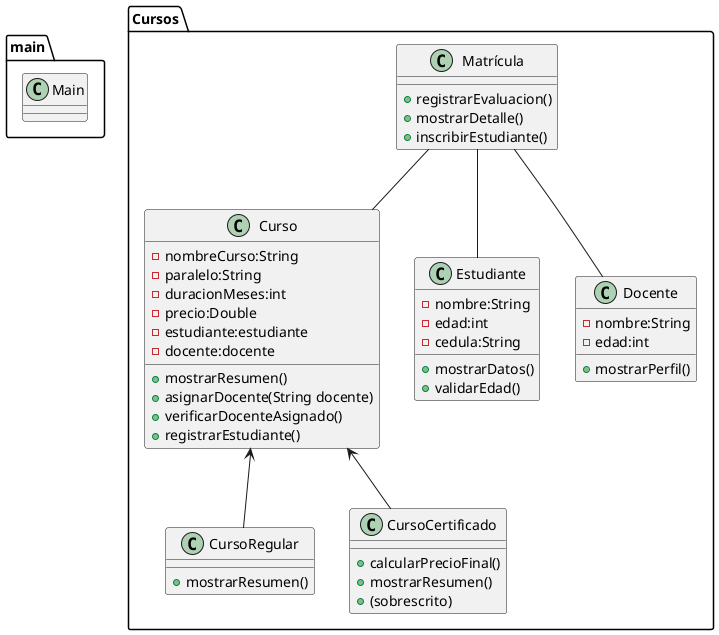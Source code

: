 @startuml

package main{
class Main{}
}


package Cursos{
class Matrícula{
+ registrarEvaluacion()
+ mostrarDetalle()
+ inscribirEstudiante()
}

class Curso{
- nombreCurso:String
- paralelo:String
- duracionMeses:int
- precio:Double
- estudiante:estudiante
- docente:docente
+ mostrarResumen()
+ asignarDocente(String docente)
+ verificarDocenteAsignado()
+ registrarEstudiante()
}

class CursoRegular{
+mostrarResumen()
}

class CursoCertificado{
+calcularPrecioFinal()
+mostrarResumen()
+(sobrescrito)
}

class Estudiante{
- nombre:String
- edad:int
- cedula:String
+ mostrarDatos()
+ validarEdad()
}

class Docente{
- nombre:String
- edad:int
+ mostrarPerfil()
}


}
Matrícula -- Curso
Matrícula -- Estudiante
Matrícula -- Docente


Curso <-- CursoRegular
Curso <-- CursoCertificado

@enduml